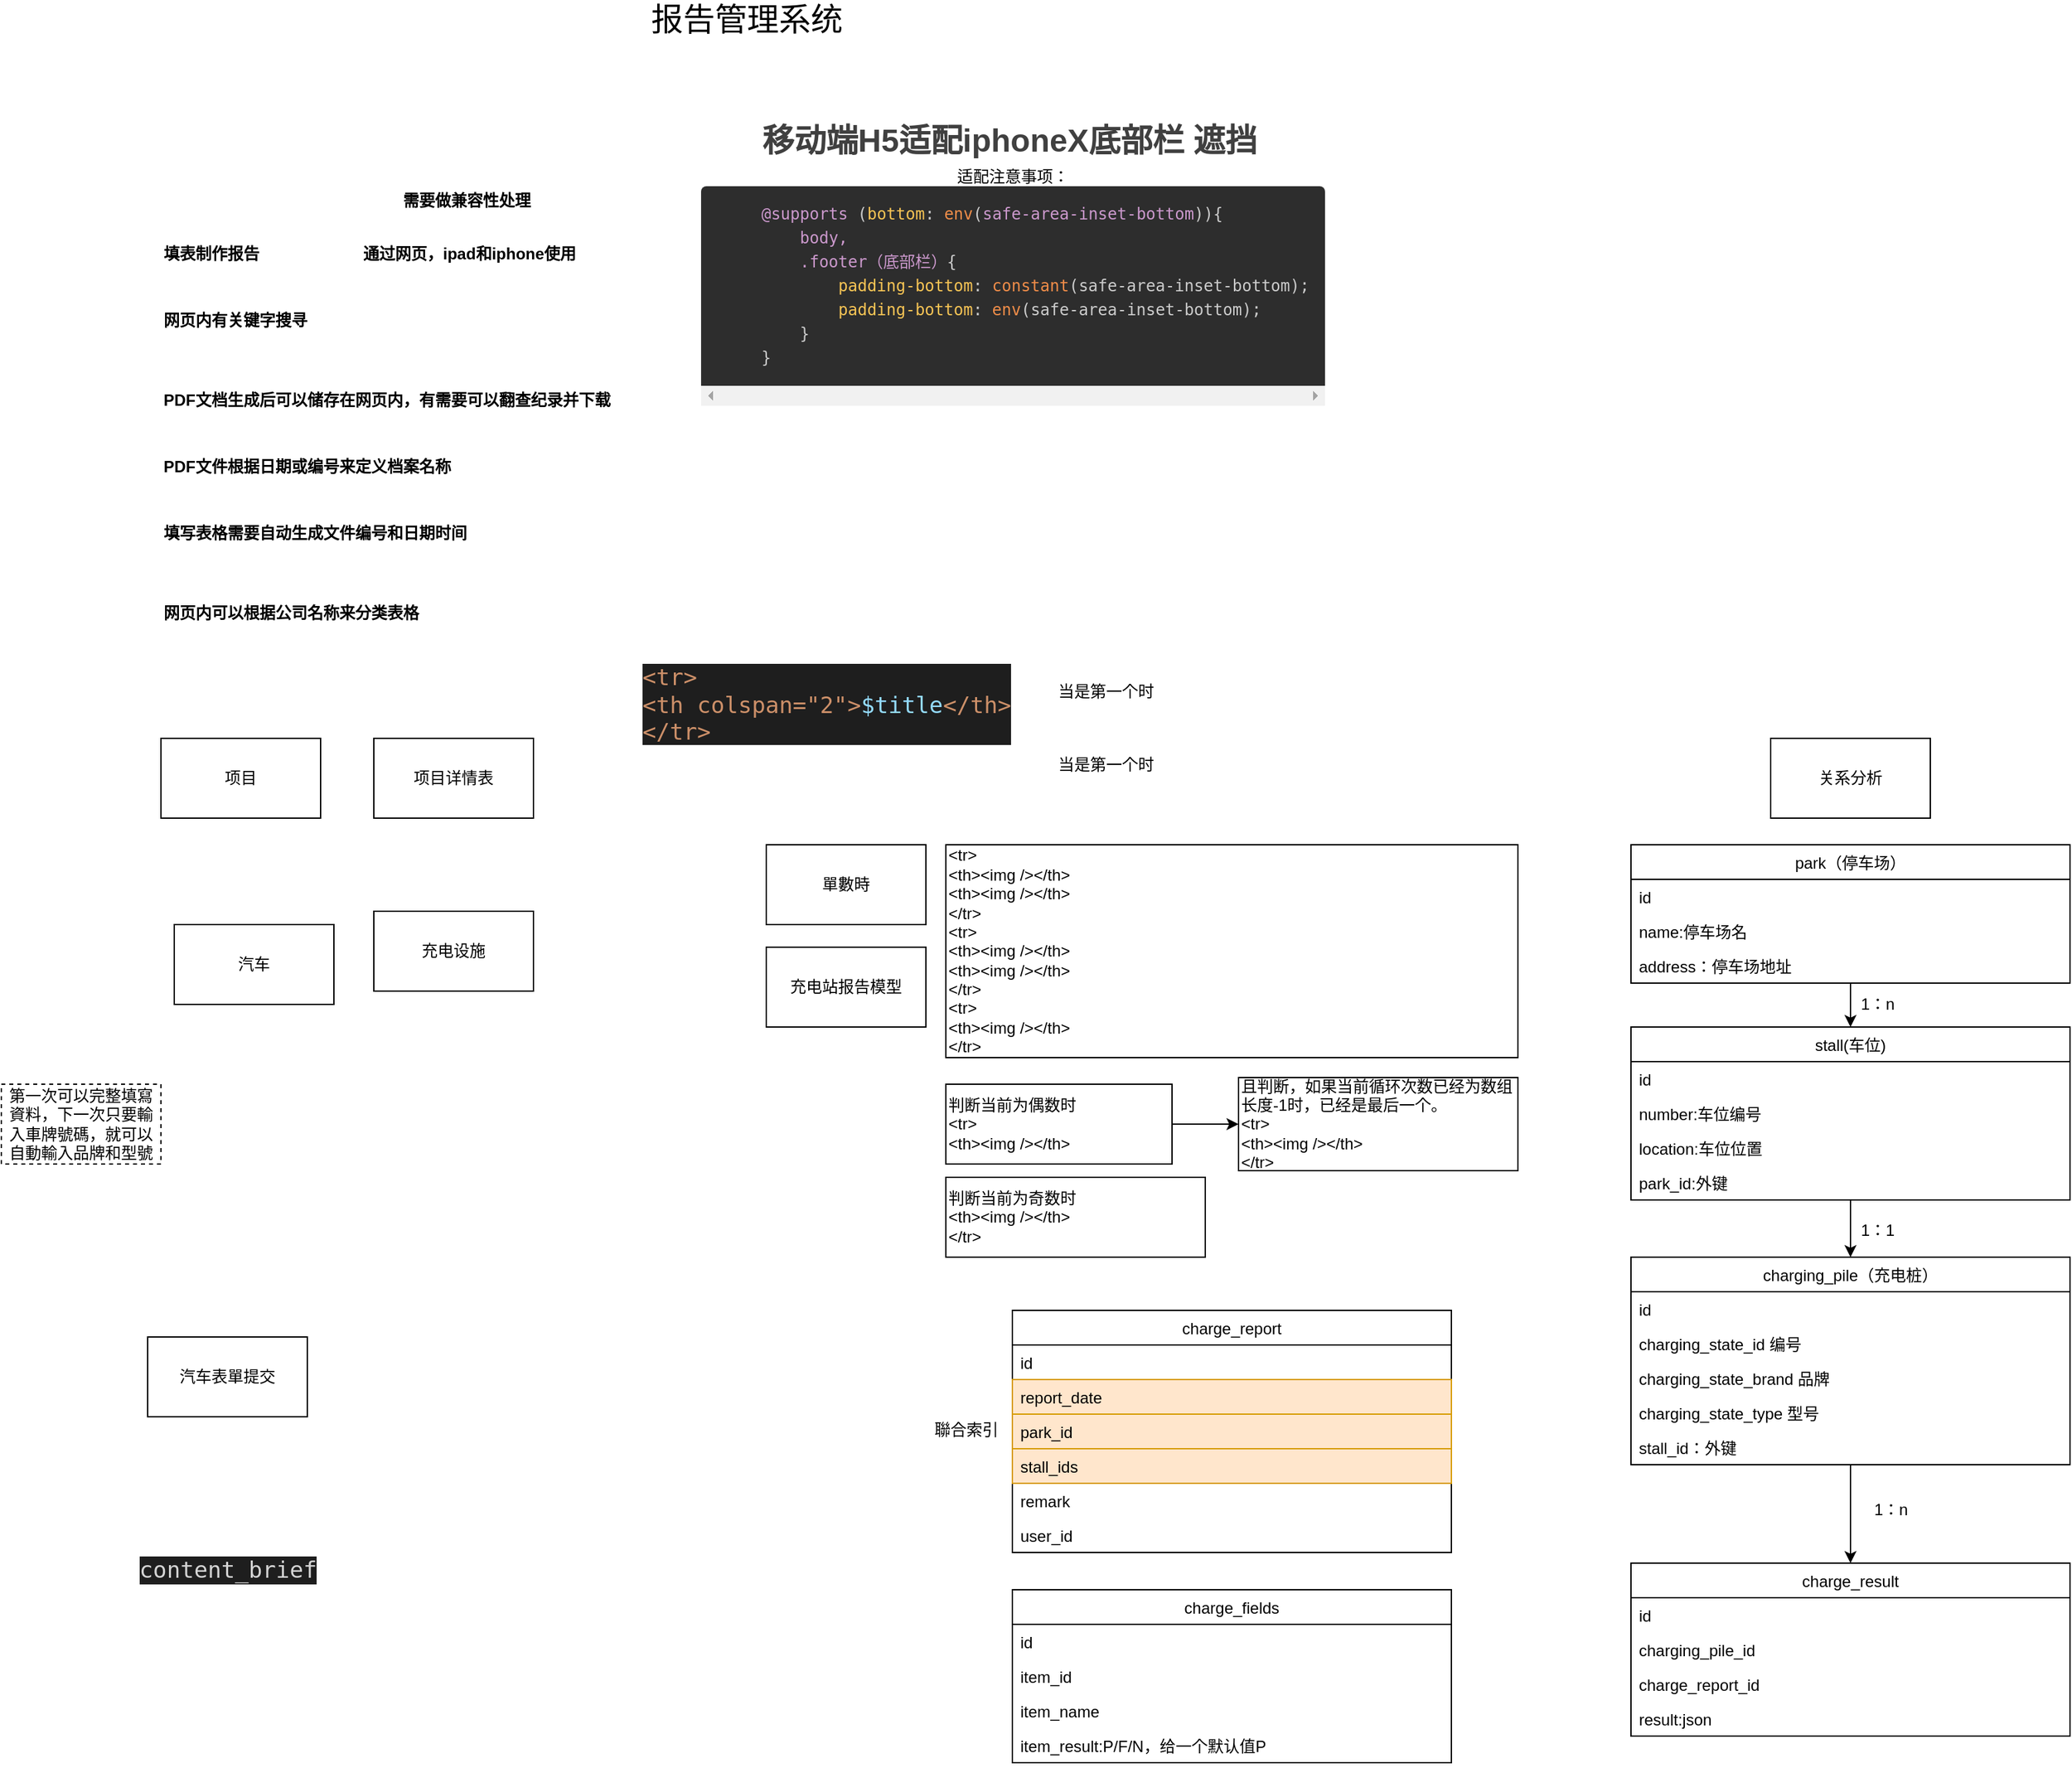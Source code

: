 <mxfile version="14.6.13" type="device"><diagram id="8uepMXHdbF_eAyRUhy_O" name="第 1 页"><mxGraphModel dx="820" dy="741" grid="1" gridSize="10" guides="1" tooltips="1" connect="1" arrows="1" fold="1" page="1" pageScale="1" pageWidth="2336" pageHeight="1654" math="0" shadow="0"><root><mxCell id="0"/><mxCell id="1" parent="0"/><mxCell id="_1u1WXD5XtbLILdsd9tW-1" value="&lt;p class=&quot;p1&quot;&gt;&lt;b&gt;填表制作报告&lt;/b&gt;&lt;/p&gt;" style="text;whiteSpace=wrap;html=1;" parent="1" vertex="1"><mxGeometry x="210" y="220" width="100" height="50" as="geometry"/></mxCell><mxCell id="_1u1WXD5XtbLILdsd9tW-2" value="&lt;p class=&quot;p1&quot;&gt;&lt;span class=&quot;s1&quot;&gt;&lt;b&gt;通过网页，&lt;/b&gt;&lt;/span&gt;&lt;b&gt;ipad&lt;/b&gt;&lt;span class=&quot;s1&quot;&gt;&lt;b&gt;和&lt;/b&gt;&lt;/span&gt;&lt;b&gt;iphone&lt;/b&gt;&lt;span class=&quot;s1&quot;&gt;&lt;b&gt;使用&lt;/b&gt;&lt;/span&gt;&lt;/p&gt;" style="text;whiteSpace=wrap;html=1;" parent="1" vertex="1"><mxGeometry x="360" y="220" width="190" height="50" as="geometry"/></mxCell><mxCell id="_1u1WXD5XtbLILdsd9tW-3" value="适配注意事项：&lt;br&gt;&lt;pre class=&quot;line-numbers  language-css&quot; style=&quot;box-sizing: border-box ; font-family: &amp;#34;consolas&amp;#34; , &amp;#34;monaco&amp;#34; , &amp;#34;andale mono&amp;#34; , &amp;#34;ubuntu mono&amp;#34; , monospace ; margin-top: 0px ; margin-bottom: 20px ; overflow: scroll auto ; overflow-wrap: normal ; word-break: break-all ; border-radius: 4px ; z-index: 0 ; padding: 1em 1em 1em 3.8em ; line-height: 1.5 ; color: rgb(204 , 204 , 204) ; background: rgb(45 , 45 , 45) ; text-align: left ; position: relative&quot;&gt;&lt;code class=&quot;  language-css&quot; style=&quot;box-sizing: border-box ; font-size: 1em ; font-family: &amp;#34;consolas&amp;#34; , &amp;#34;monaco&amp;#34; , &amp;#34;andale mono&amp;#34; , &amp;#34;ubuntu mono&amp;#34; , monospace ; padding: 0px ; border: none ; color: inherit ; background: none transparent ; word-spacing: normal ; word-break: normal ; overflow-wrap: normal ; line-height: 1.5 ; position: relative&quot;&gt;&lt;span class=&quot;token atrule&quot; style=&quot;box-sizing: border-box ; color: rgb(204 , 153 , 205)&quot;&gt;&lt;span class=&quot;token rule&quot; style=&quot;box-sizing: border-box&quot;&gt;@supports&lt;/span&gt; &lt;span class=&quot;token punctuation&quot; style=&quot;box-sizing: border-box ; color: rgb(204 , 204 , 204)&quot;&gt;(&lt;/span&gt;&lt;span class=&quot;token property&quot; style=&quot;box-sizing: border-box ; color: rgb(248 , 197 , 85)&quot;&gt;bottom&lt;/span&gt;&lt;span class=&quot;token punctuation&quot; style=&quot;box-sizing: border-box ; color: rgb(204 , 204 , 204)&quot;&gt;:&lt;/span&gt; &lt;span class=&quot;token function&quot; style=&quot;box-sizing: border-box ; color: rgb(240 , 141 , 73)&quot;&gt;env&lt;/span&gt;&lt;span class=&quot;token punctuation&quot; style=&quot;box-sizing: border-box ; color: rgb(204 , 204 , 204)&quot;&gt;(&lt;/span&gt;safe-area-inset-bottom&lt;span class=&quot;token punctuation&quot; style=&quot;box-sizing: border-box ; color: rgb(204 , 204 , 204)&quot;&gt;)&lt;/span&gt;&lt;span class=&quot;token punctuation&quot; style=&quot;box-sizing: border-box ; color: rgb(204 , 204 , 204)&quot;&gt;)&lt;/span&gt;&lt;/span&gt;&lt;span class=&quot;token punctuation&quot; style=&quot;box-sizing: border-box&quot;&gt;{&lt;/span&gt;&lt;br/&gt;    &lt;span class=&quot;token selector&quot; style=&quot;box-sizing: border-box ; color: rgb(204 , 153 , 205)&quot;&gt;body,&lt;br/&gt;    .footer（底部栏）&lt;/span&gt;&lt;span class=&quot;token punctuation&quot; style=&quot;box-sizing: border-box&quot;&gt;{&lt;/span&gt;&lt;br/&gt;        &lt;span class=&quot;token property&quot; style=&quot;box-sizing: border-box ; color: rgb(248 , 197 , 85)&quot;&gt;padding-bottom&lt;/span&gt;&lt;span class=&quot;token punctuation&quot; style=&quot;box-sizing: border-box&quot;&gt;:&lt;/span&gt; &lt;span class=&quot;token function&quot; style=&quot;box-sizing: border-box ; color: rgb(240 , 141 , 73)&quot;&gt;constant&lt;/span&gt;&lt;span class=&quot;token punctuation&quot; style=&quot;box-sizing: border-box&quot;&gt;(&lt;/span&gt;safe-area-inset-bottom&lt;span class=&quot;token punctuation&quot; style=&quot;box-sizing: border-box&quot;&gt;)&lt;/span&gt;&lt;span class=&quot;token punctuation&quot; style=&quot;box-sizing: border-box&quot;&gt;;&lt;/span&gt;&lt;br/&gt;        &lt;span class=&quot;token property&quot; style=&quot;box-sizing: border-box ; color: rgb(248 , 197 , 85)&quot;&gt;padding-bottom&lt;/span&gt;&lt;span class=&quot;token punctuation&quot; style=&quot;box-sizing: border-box&quot;&gt;:&lt;/span&gt; &lt;span class=&quot;token function&quot; style=&quot;box-sizing: border-box ; color: rgb(240 , 141 , 73)&quot;&gt;env&lt;/span&gt;&lt;span class=&quot;token punctuation&quot; style=&quot;box-sizing: border-box&quot;&gt;(&lt;/span&gt;safe-area-inset-bottom&lt;span class=&quot;token punctuation&quot; style=&quot;box-sizing: border-box&quot;&gt;)&lt;/span&gt;&lt;span class=&quot;token punctuation&quot; style=&quot;box-sizing: border-box&quot;&gt;;&lt;/span&gt;&lt;br/&gt;    &lt;span class=&quot;token punctuation&quot; style=&quot;box-sizing: border-box&quot;&gt;}&lt;/span&gt;&lt;br/&gt;&lt;span class=&quot;token punctuation&quot; style=&quot;box-sizing: border-box&quot;&gt;}&lt;/span&gt;&lt;/code&gt;&lt;/pre&gt;" style="text;html=1;align=center;verticalAlign=middle;resizable=0;points=[];autosize=1;strokeColor=none;" parent="1" vertex="1"><mxGeometry x="610" y="180" width="480" height="200" as="geometry"/></mxCell><mxCell id="_1u1WXD5XtbLILdsd9tW-4" value="&lt;meta charset=&quot;utf-8&quot;&gt;&lt;h2 style=&quot;box-sizing: border-box; margin-top: 0px; margin-bottom: 16px; color: rgb(64, 64, 64); font-weight: 600; font-size: 24px; font-style: normal; letter-spacing: normal; text-indent: 0px; text-transform: none; word-spacing: 0px; background-color: rgb(255, 255, 255);&quot;&gt;移动端H5适配iphoneX底部栏 遮挡&lt;/h2&gt;" style="text;whiteSpace=wrap;html=1;" parent="1" vertex="1"><mxGeometry x="660" y="140" width="400" height="50" as="geometry"/></mxCell><mxCell id="_1u1WXD5XtbLILdsd9tW-5" value="&lt;p class=&quot;p1&quot;&gt;&lt;b&gt;需要做兼容性处理&lt;/b&gt;&lt;/p&gt;" style="text;whiteSpace=wrap;html=1;" parent="1" vertex="1"><mxGeometry x="390" y="180" width="110" height="50" as="geometry"/></mxCell><mxCell id="_1u1WXD5XtbLILdsd9tW-6" value="&lt;font style=&quot;font-size: 24px&quot;&gt;报告管理系统&lt;/font&gt;" style="text;html=1;align=center;verticalAlign=middle;resizable=0;points=[];autosize=1;strokeColor=none;strokeWidth=12;" parent="1" vertex="1"><mxGeometry x="570" y="60" width="160" height="20" as="geometry"/></mxCell><mxCell id="_1u1WXD5XtbLILdsd9tW-7" value="&lt;p class=&quot;p1&quot;&gt;&lt;b&gt;网页内有关键字搜寻&lt;/b&gt;&lt;/p&gt;" style="text;whiteSpace=wrap;html=1;" parent="1" vertex="1"><mxGeometry x="210" y="270" width="130" height="50" as="geometry"/></mxCell><mxCell id="_1u1WXD5XtbLILdsd9tW-8" value="&lt;p class=&quot;p1&quot;&gt;&lt;span class=&quot;s1&quot;&gt;&lt;b&gt;PDF&lt;/b&gt;&lt;/span&gt;&lt;b&gt;文档生成后可以储存在网页内，有需要可以翻查纪录并下载&lt;/b&gt;&lt;/p&gt;" style="text;whiteSpace=wrap;html=1;" parent="1" vertex="1"><mxGeometry x="210" y="330" width="360" height="50" as="geometry"/></mxCell><mxCell id="_1u1WXD5XtbLILdsd9tW-9" value="&lt;p class=&quot;p1&quot;&gt;&lt;span class=&quot;s1&quot;&gt;&lt;b&gt;PDF&lt;/b&gt;&lt;/span&gt;&lt;b&gt;文件根据日期或编号来定义档案名称&lt;/b&gt;&lt;/p&gt;" style="text;whiteSpace=wrap;html=1;" parent="1" vertex="1"><mxGeometry x="210" y="380" width="240" height="50" as="geometry"/></mxCell><mxCell id="_1u1WXD5XtbLILdsd9tW-10" value="&lt;p class=&quot;p1&quot;&gt;&lt;b&gt;填写表格需要自动生成文件编号和日期时间&lt;/b&gt;&lt;/p&gt;" style="text;whiteSpace=wrap;html=1;" parent="1" vertex="1"><mxGeometry x="210" y="430" width="250" height="50" as="geometry"/></mxCell><mxCell id="_1u1WXD5XtbLILdsd9tW-11" value="&lt;p class=&quot;p1&quot;&gt;&lt;b&gt;网页内可以根据公司名称来分类表格&lt;/b&gt;&lt;/p&gt;" style="text;whiteSpace=wrap;html=1;" parent="1" vertex="1"><mxGeometry x="210" y="490" width="220" height="50" as="geometry"/></mxCell><mxCell id="_1u1WXD5XtbLILdsd9tW-13" value="项目" style="rounded=0;whiteSpace=wrap;html=1;strokeWidth=1;" parent="1" vertex="1"><mxGeometry x="210" y="610" width="120" height="60" as="geometry"/></mxCell><mxCell id="_1u1WXD5XtbLILdsd9tW-14" value="项目详情表" style="rounded=0;whiteSpace=wrap;html=1;strokeWidth=1;" parent="1" vertex="1"><mxGeometry x="370" y="610" width="120" height="60" as="geometry"/></mxCell><mxCell id="_1u1WXD5XtbLILdsd9tW-15" value="汽车表單提交" style="rounded=0;whiteSpace=wrap;html=1;strokeWidth=1;" parent="1" vertex="1"><mxGeometry x="200" y="1060" width="120" height="60" as="geometry"/></mxCell><mxCell id="_1u1WXD5XtbLILdsd9tW-16" value="充电设施" style="rounded=0;whiteSpace=wrap;html=1;strokeWidth=1;" parent="1" vertex="1"><mxGeometry x="370" y="740" width="120" height="60" as="geometry"/></mxCell><mxCell id="_1u1WXD5XtbLILdsd9tW-17" value="第一次可以完整填寫資料，下一次只要輸入車牌號碼，就可以自動輸入品牌和型號" style="rounded=0;whiteSpace=wrap;html=1;strokeWidth=1;dashed=1;" parent="1" vertex="1"><mxGeometry x="90" y="870" width="120" height="60" as="geometry"/></mxCell><mxCell id="zJC-wIAu6Xw4mfKbe0pm-1" value="汽车" style="rounded=0;whiteSpace=wrap;html=1;strokeWidth=1;" parent="1" vertex="1"><mxGeometry x="220" y="750" width="120" height="60" as="geometry"/></mxCell><mxCell id="zJC-wIAu6Xw4mfKbe0pm-3" value="&lt;pre style=&quot;background-color: #1e1e1e ; color: #d4d4d4 ; font-family: &amp;#34;fira code&amp;#34; , monospace ; font-size: 12.8pt&quot;&gt;content_brief&lt;/pre&gt;" style="text;html=1;align=center;verticalAlign=middle;resizable=0;points=[];autosize=1;strokeColor=none;" parent="1" vertex="1"><mxGeometry x="185" y="1210" width="150" height="50" as="geometry"/></mxCell><mxCell id="Fc8R73Zcra1YEdNkTQW4-1" value="充电站报告模型" style="rounded=0;whiteSpace=wrap;html=1;strokeWidth=1;" parent="1" vertex="1"><mxGeometry x="665" y="767" width="120" height="60" as="geometry"/></mxCell><mxCell id="Fc8R73Zcra1YEdNkTQW4-17" value="&lt;pre style=&quot;background-color: #1e1e1e ; color: #d4d4d4 ; font-family: &amp;quot;fira code&amp;quot; , monospace ; font-size: 12.8pt&quot;&gt;&lt;span style=&quot;color: #cd9069&quot;&gt;&amp;lt;tr&amp;gt;&lt;br&gt;&lt;/span&gt;&lt;span style=&quot;color: #cd9069&quot;&gt;&amp;lt;th colspan=&quot;2&quot;&amp;gt;&lt;/span&gt;&lt;span style=&quot;color: #94dbfd&quot;&gt;$title&lt;/span&gt;&lt;span style=&quot;color: #cd9069&quot;&gt;&amp;lt;/th&amp;gt;&lt;br&gt;&lt;/span&gt;&lt;span style=&quot;color: #cd9069&quot;&gt;&amp;lt;/tr&amp;gt;&lt;/span&gt;&lt;/pre&gt;" style="text;whiteSpace=wrap;html=1;" parent="1" vertex="1"><mxGeometry x="570" y="530" width="310" height="90" as="geometry"/></mxCell><mxCell id="Fc8R73Zcra1YEdNkTQW4-20" value="單數時" style="whiteSpace=wrap;html=1;" parent="1" vertex="1"><mxGeometry x="665" y="690" width="120" height="60" as="geometry"/></mxCell><mxCell id="Fc8R73Zcra1YEdNkTQW4-23" value="当是第一个时" style="text;html=1;align=center;verticalAlign=middle;resizable=0;points=[];autosize=1;strokeColor=none;" parent="1" vertex="1"><mxGeometry x="875" y="565" width="90" height="20" as="geometry"/></mxCell><mxCell id="Fc8R73Zcra1YEdNkTQW4-25" value="当是第一个时" style="text;html=1;align=center;verticalAlign=middle;resizable=0;points=[];autosize=1;strokeColor=none;" parent="1" vertex="1"><mxGeometry x="875" y="620" width="90" height="20" as="geometry"/></mxCell><mxCell id="Fc8R73Zcra1YEdNkTQW4-27" value="&amp;lt;tr&amp;gt;&lt;br&gt;&amp;lt;th&amp;gt;&amp;lt;img /&amp;gt;&amp;lt;/th&amp;gt;&lt;br&gt;&amp;lt;th&amp;gt;&amp;lt;img /&amp;gt;&amp;lt;/th&amp;gt;&lt;br&gt;&amp;lt;/tr&amp;gt;&lt;br&gt;&amp;lt;tr&amp;gt;&lt;br&gt;&amp;lt;th&amp;gt;&amp;lt;img /&amp;gt;&amp;lt;/th&amp;gt;&lt;br&gt;&amp;lt;th&amp;gt;&amp;lt;img /&amp;gt;&amp;lt;/th&amp;gt;&lt;br&gt;&amp;lt;/tr&amp;gt;&lt;br&gt;&lt;span style=&quot;text-align: center&quot;&gt;&amp;lt;tr&amp;gt;&lt;/span&gt;&lt;br style=&quot;text-align: center&quot;&gt;&lt;span style=&quot;text-align: center&quot;&gt;&amp;lt;th&amp;gt;&amp;lt;img /&amp;gt;&amp;lt;/th&amp;gt;&lt;/span&gt;&lt;br style=&quot;text-align: center&quot;&gt;&lt;span style=&quot;text-align: center&quot;&gt;&amp;lt;/tr&amp;gt;&lt;/span&gt;" style="whiteSpace=wrap;html=1;align=left;" parent="1" vertex="1"><mxGeometry x="800" y="690" width="430" height="160" as="geometry"/></mxCell><mxCell id="Fc8R73Zcra1YEdNkTQW4-31" style="edgeStyle=orthogonalEdgeStyle;rounded=0;orthogonalLoop=1;jettySize=auto;html=1;entryX=0;entryY=0.5;entryDx=0;entryDy=0;" parent="1" source="Fc8R73Zcra1YEdNkTQW4-28" target="Fc8R73Zcra1YEdNkTQW4-30" edge="1"><mxGeometry relative="1" as="geometry"/></mxCell><mxCell id="Fc8R73Zcra1YEdNkTQW4-28" value="判断当前为偶数时&lt;br&gt;&amp;lt;tr&amp;gt;&lt;br&gt;&amp;lt;th&amp;gt;&amp;lt;img /&amp;gt;&amp;lt;/th&amp;gt;" style="whiteSpace=wrap;html=1;align=left;" parent="1" vertex="1"><mxGeometry x="800" y="870" width="170" height="60" as="geometry"/></mxCell><mxCell id="Fc8R73Zcra1YEdNkTQW4-29" value="判断当前为奇数时&lt;br&gt;&amp;lt;th&amp;gt;&amp;lt;img /&amp;gt;&amp;lt;/th&amp;gt;&lt;br&gt;&amp;lt;/tr&amp;gt;" style="whiteSpace=wrap;html=1;align=left;" parent="1" vertex="1"><mxGeometry x="800" y="940" width="195" height="60" as="geometry"/></mxCell><mxCell id="Fc8R73Zcra1YEdNkTQW4-30" value="且判断，如果当前循环次数已经为数组长度-1时，已经是最后一个。&lt;br&gt;&amp;lt;tr&amp;gt;&lt;br&gt;&amp;lt;th&amp;gt;&amp;lt;img /&amp;gt;&amp;lt;/th&amp;gt;&lt;br&gt;&amp;lt;/tr&amp;gt;" style="whiteSpace=wrap;html=1;align=left;" parent="1" vertex="1"><mxGeometry x="1020" y="865" width="210" height="70" as="geometry"/></mxCell><mxCell id="jqIJT5Etql4PEXjdzCkt-5" style="edgeStyle=orthogonalEdgeStyle;rounded=0;orthogonalLoop=1;jettySize=auto;html=1;" parent="1" source="yE_jRwctDtbLp63ncn9v-1" target="jqIJT5Etql4PEXjdzCkt-1" edge="1"><mxGeometry relative="1" as="geometry"/></mxCell><mxCell id="yE_jRwctDtbLp63ncn9v-1" value="charging_pile（充电桩）" style="swimlane;fontStyle=0;childLayout=stackLayout;horizontal=1;startSize=26;horizontalStack=0;resizeParent=1;resizeParentMax=0;resizeLast=0;collapsible=1;marginBottom=0;" parent="1" vertex="1"><mxGeometry x="1315" y="1000" width="330" height="156" as="geometry"/></mxCell><mxCell id="yE_jRwctDtbLp63ncn9v-2" value="id" style="text;strokeColor=none;fillColor=none;align=left;verticalAlign=top;spacingLeft=4;spacingRight=4;overflow=hidden;rotatable=0;points=[[0,0.5],[1,0.5]];portConstraint=eastwest;" parent="yE_jRwctDtbLp63ncn9v-1" vertex="1"><mxGeometry y="26" width="330" height="26" as="geometry"/></mxCell><mxCell id="yE_jRwctDtbLp63ncn9v-5" value="charging_state_id 编号" style="text;strokeColor=none;fillColor=none;align=left;verticalAlign=top;spacingLeft=4;spacingRight=4;overflow=hidden;rotatable=0;points=[[0,0.5],[1,0.5]];portConstraint=eastwest;" parent="yE_jRwctDtbLp63ncn9v-1" vertex="1"><mxGeometry y="52" width="330" height="26" as="geometry"/></mxCell><mxCell id="yE_jRwctDtbLp63ncn9v-6" value="charging_state_brand 品牌" style="text;strokeColor=none;fillColor=none;align=left;verticalAlign=top;spacingLeft=4;spacingRight=4;overflow=hidden;rotatable=0;points=[[0,0.5],[1,0.5]];portConstraint=eastwest;" parent="yE_jRwctDtbLp63ncn9v-1" vertex="1"><mxGeometry y="78" width="330" height="26" as="geometry"/></mxCell><mxCell id="yE_jRwctDtbLp63ncn9v-7" value="charging_state_type 型号" style="text;strokeColor=none;fillColor=none;align=left;verticalAlign=top;spacingLeft=4;spacingRight=4;overflow=hidden;rotatable=0;points=[[0,0.5],[1,0.5]];portConstraint=eastwest;" parent="yE_jRwctDtbLp63ncn9v-1" vertex="1"><mxGeometry y="104" width="330" height="26" as="geometry"/></mxCell><mxCell id="yE_jRwctDtbLp63ncn9v-9" value="stall_id：外键" style="text;strokeColor=none;fillColor=none;align=left;verticalAlign=top;spacingLeft=4;spacingRight=4;overflow=hidden;rotatable=0;points=[[0,0.5],[1,0.5]];portConstraint=eastwest;" parent="yE_jRwctDtbLp63ncn9v-1" vertex="1"><mxGeometry y="130" width="330" height="26" as="geometry"/></mxCell><mxCell id="yE_jRwctDtbLp63ncn9v-10" value="charge_report" style="swimlane;fontStyle=0;childLayout=stackLayout;horizontal=1;startSize=26;horizontalStack=0;resizeParent=1;resizeParentMax=0;resizeLast=0;collapsible=1;marginBottom=0;" parent="1" vertex="1"><mxGeometry x="850" y="1040" width="330" height="182" as="geometry"/></mxCell><mxCell id="yE_jRwctDtbLp63ncn9v-11" value="id" style="text;strokeColor=none;fillColor=none;align=left;verticalAlign=top;spacingLeft=4;spacingRight=4;overflow=hidden;rotatable=0;points=[[0,0.5],[1,0.5]];portConstraint=eastwest;" parent="yE_jRwctDtbLp63ncn9v-10" vertex="1"><mxGeometry y="26" width="330" height="26" as="geometry"/></mxCell><mxCell id="jqIJT5Etql4PEXjdzCkt-7" value="report_date" style="text;strokeColor=#d79b00;fillColor=#ffe6cc;align=left;verticalAlign=top;spacingLeft=4;spacingRight=4;overflow=hidden;rotatable=0;points=[[0,0.5],[1,0.5]];portConstraint=eastwest;" parent="yE_jRwctDtbLp63ncn9v-10" vertex="1"><mxGeometry y="52" width="330" height="26" as="geometry"/></mxCell><mxCell id="yE_jRwctDtbLp63ncn9v-57" value="park_id" style="text;strokeColor=#d79b00;fillColor=#ffe6cc;align=left;verticalAlign=top;spacingLeft=4;spacingRight=4;overflow=hidden;rotatable=0;points=[[0,0.5],[1,0.5]];portConstraint=eastwest;" parent="yE_jRwctDtbLp63ncn9v-10" vertex="1"><mxGeometry y="78" width="330" height="26" as="geometry"/></mxCell><mxCell id="jqIJT5Etql4PEXjdzCkt-10" value="stall_ids" style="text;strokeColor=#d79b00;fillColor=#ffe6cc;align=left;verticalAlign=top;spacingLeft=4;spacingRight=4;overflow=hidden;rotatable=0;points=[[0,0.5],[1,0.5]];portConstraint=eastwest;" parent="yE_jRwctDtbLp63ncn9v-10" vertex="1"><mxGeometry y="104" width="330" height="26" as="geometry"/></mxCell><mxCell id="yE_jRwctDtbLp63ncn9v-30" value="remark" style="text;strokeColor=none;fillColor=none;align=left;verticalAlign=top;spacingLeft=4;spacingRight=4;overflow=hidden;rotatable=0;points=[[0,0.5],[1,0.5]];portConstraint=eastwest;" parent="yE_jRwctDtbLp63ncn9v-10" vertex="1"><mxGeometry y="130" width="330" height="26" as="geometry"/></mxCell><mxCell id="jqIJT5Etql4PEXjdzCkt-9" value="user_id" style="text;strokeColor=none;fillColor=none;align=left;verticalAlign=top;spacingLeft=4;spacingRight=4;overflow=hidden;rotatable=0;points=[[0,0.5],[1,0.5]];portConstraint=eastwest;" parent="yE_jRwctDtbLp63ncn9v-10" vertex="1"><mxGeometry y="156" width="330" height="26" as="geometry"/></mxCell><mxCell id="yE_jRwctDtbLp63ncn9v-18" value="charge_fields" style="swimlane;fontStyle=0;childLayout=stackLayout;horizontal=1;startSize=26;horizontalStack=0;resizeParent=1;resizeParentMax=0;resizeLast=0;collapsible=1;marginBottom=0;" parent="1" vertex="1"><mxGeometry x="850" y="1250" width="330" height="130" as="geometry"/></mxCell><mxCell id="yE_jRwctDtbLp63ncn9v-26" value="id" style="text;strokeColor=none;fillColor=none;align=left;verticalAlign=top;spacingLeft=4;spacingRight=4;overflow=hidden;rotatable=0;points=[[0,0.5],[1,0.5]];portConstraint=eastwest;" parent="yE_jRwctDtbLp63ncn9v-18" vertex="1"><mxGeometry y="26" width="330" height="26" as="geometry"/></mxCell><mxCell id="yE_jRwctDtbLp63ncn9v-27" value="item_id" style="text;strokeColor=none;fillColor=none;align=left;verticalAlign=top;spacingLeft=4;spacingRight=4;overflow=hidden;rotatable=0;points=[[0,0.5],[1,0.5]];portConstraint=eastwest;" parent="yE_jRwctDtbLp63ncn9v-18" vertex="1"><mxGeometry y="52" width="330" height="26" as="geometry"/></mxCell><mxCell id="yE_jRwctDtbLp63ncn9v-28" value="item_name" style="text;strokeColor=none;fillColor=none;align=left;verticalAlign=top;spacingLeft=4;spacingRight=4;overflow=hidden;rotatable=0;points=[[0,0.5],[1,0.5]];portConstraint=eastwest;" parent="yE_jRwctDtbLp63ncn9v-18" vertex="1"><mxGeometry y="78" width="330" height="26" as="geometry"/></mxCell><mxCell id="yE_jRwctDtbLp63ncn9v-29" value="item_result:P/F/N，给一个默认值P" style="text;strokeColor=none;fillColor=none;align=left;verticalAlign=top;spacingLeft=4;spacingRight=4;overflow=hidden;rotatable=0;points=[[0,0.5],[1,0.5]];portConstraint=eastwest;" parent="yE_jRwctDtbLp63ncn9v-18" vertex="1"><mxGeometry y="104" width="330" height="26" as="geometry"/></mxCell><mxCell id="yE_jRwctDtbLp63ncn9v-48" style="edgeStyle=orthogonalEdgeStyle;rounded=0;orthogonalLoop=1;jettySize=auto;html=1;entryX=0.5;entryY=0;entryDx=0;entryDy=0;" parent="1" source="yE_jRwctDtbLp63ncn9v-37" target="yE_jRwctDtbLp63ncn9v-44" edge="1"><mxGeometry relative="1" as="geometry"/></mxCell><mxCell id="yE_jRwctDtbLp63ncn9v-37" value="park（停车场）" style="swimlane;fontStyle=0;childLayout=stackLayout;horizontal=1;startSize=26;horizontalStack=0;resizeParent=1;resizeParentMax=0;resizeLast=0;collapsible=1;marginBottom=0;" parent="1" vertex="1"><mxGeometry x="1315" y="690" width="330" height="104" as="geometry"/></mxCell><mxCell id="yE_jRwctDtbLp63ncn9v-38" value="id" style="text;strokeColor=none;fillColor=none;align=left;verticalAlign=top;spacingLeft=4;spacingRight=4;overflow=hidden;rotatable=0;points=[[0,0.5],[1,0.5]];portConstraint=eastwest;" parent="yE_jRwctDtbLp63ncn9v-37" vertex="1"><mxGeometry y="26" width="330" height="26" as="geometry"/></mxCell><mxCell id="yE_jRwctDtbLp63ncn9v-39" value="name:停车场名" style="text;strokeColor=none;fillColor=none;align=left;verticalAlign=top;spacingLeft=4;spacingRight=4;overflow=hidden;rotatable=0;points=[[0,0.5],[1,0.5]];portConstraint=eastwest;" parent="yE_jRwctDtbLp63ncn9v-37" vertex="1"><mxGeometry y="52" width="330" height="26" as="geometry"/></mxCell><mxCell id="yE_jRwctDtbLp63ncn9v-40" value="address：停车场地址" style="text;strokeColor=none;fillColor=none;align=left;verticalAlign=top;spacingLeft=4;spacingRight=4;overflow=hidden;rotatable=0;points=[[0,0.5],[1,0.5]];portConstraint=eastwest;" parent="yE_jRwctDtbLp63ncn9v-37" vertex="1"><mxGeometry y="78" width="330" height="26" as="geometry"/></mxCell><mxCell id="yE_jRwctDtbLp63ncn9v-43" value="关系分析" style="whiteSpace=wrap;html=1;" parent="1" vertex="1"><mxGeometry x="1420" y="610" width="120" height="60" as="geometry"/></mxCell><mxCell id="yE_jRwctDtbLp63ncn9v-51" style="edgeStyle=orthogonalEdgeStyle;rounded=0;orthogonalLoop=1;jettySize=auto;html=1;" parent="1" source="yE_jRwctDtbLp63ncn9v-44" target="yE_jRwctDtbLp63ncn9v-1" edge="1"><mxGeometry relative="1" as="geometry"/></mxCell><mxCell id="yE_jRwctDtbLp63ncn9v-44" value="stall(车位)" style="swimlane;fontStyle=0;childLayout=stackLayout;horizontal=1;startSize=26;horizontalStack=0;resizeParent=1;resizeParentMax=0;resizeLast=0;collapsible=1;marginBottom=0;" parent="1" vertex="1"><mxGeometry x="1315" y="827" width="330" height="130" as="geometry"/></mxCell><mxCell id="yE_jRwctDtbLp63ncn9v-45" value="id" style="text;strokeColor=none;fillColor=none;align=left;verticalAlign=top;spacingLeft=4;spacingRight=4;overflow=hidden;rotatable=0;points=[[0,0.5],[1,0.5]];portConstraint=eastwest;" parent="yE_jRwctDtbLp63ncn9v-44" vertex="1"><mxGeometry y="26" width="330" height="26" as="geometry"/></mxCell><mxCell id="yE_jRwctDtbLp63ncn9v-46" value="number:车位编号" style="text;strokeColor=none;fillColor=none;align=left;verticalAlign=top;spacingLeft=4;spacingRight=4;overflow=hidden;rotatable=0;points=[[0,0.5],[1,0.5]];portConstraint=eastwest;" parent="yE_jRwctDtbLp63ncn9v-44" vertex="1"><mxGeometry y="52" width="330" height="26" as="geometry"/></mxCell><mxCell id="yE_jRwctDtbLp63ncn9v-53" value="location:车位位置" style="text;strokeColor=none;fillColor=none;align=left;verticalAlign=top;spacingLeft=4;spacingRight=4;overflow=hidden;rotatable=0;points=[[0,0.5],[1,0.5]];portConstraint=eastwest;" parent="yE_jRwctDtbLp63ncn9v-44" vertex="1"><mxGeometry y="78" width="330" height="26" as="geometry"/></mxCell><mxCell id="yE_jRwctDtbLp63ncn9v-49" value="park_id:外键" style="text;strokeColor=none;fillColor=none;align=left;verticalAlign=top;spacingLeft=4;spacingRight=4;overflow=hidden;rotatable=0;points=[[0,0.5],[1,0.5]];portConstraint=eastwest;" parent="yE_jRwctDtbLp63ncn9v-44" vertex="1"><mxGeometry y="104" width="330" height="26" as="geometry"/></mxCell><mxCell id="yE_jRwctDtbLp63ncn9v-50" value="1：n" style="text;html=1;align=center;verticalAlign=middle;resizable=0;points=[];autosize=1;strokeColor=none;" parent="1" vertex="1"><mxGeometry x="1480" y="800" width="40" height="20" as="geometry"/></mxCell><mxCell id="yE_jRwctDtbLp63ncn9v-52" value="1：1" style="text;html=1;align=center;verticalAlign=middle;resizable=0;points=[];autosize=1;strokeColor=none;" parent="1" vertex="1"><mxGeometry x="1480" y="970" width="40" height="20" as="geometry"/></mxCell><mxCell id="jqIJT5Etql4PEXjdzCkt-1" value="charge_result" style="swimlane;fontStyle=0;childLayout=stackLayout;horizontal=1;startSize=26;horizontalStack=0;resizeParent=1;resizeParentMax=0;resizeLast=0;collapsible=1;marginBottom=0;" parent="1" vertex="1"><mxGeometry x="1315" y="1230" width="330" height="130" as="geometry"/></mxCell><mxCell id="jqIJT5Etql4PEXjdzCkt-2" value="id" style="text;strokeColor=none;fillColor=none;align=left;verticalAlign=top;spacingLeft=4;spacingRight=4;overflow=hidden;rotatable=0;points=[[0,0.5],[1,0.5]];portConstraint=eastwest;" parent="jqIJT5Etql4PEXjdzCkt-1" vertex="1"><mxGeometry y="26" width="330" height="26" as="geometry"/></mxCell><mxCell id="jqIJT5Etql4PEXjdzCkt-3" value="charging_pile_id" style="text;strokeColor=none;fillColor=none;align=left;verticalAlign=top;spacingLeft=4;spacingRight=4;overflow=hidden;rotatable=0;points=[[0,0.5],[1,0.5]];portConstraint=eastwest;" parent="jqIJT5Etql4PEXjdzCkt-1" vertex="1"><mxGeometry y="52" width="330" height="26" as="geometry"/></mxCell><mxCell id="jqIJT5Etql4PEXjdzCkt-12" value="charge_report_id" style="text;strokeColor=none;fillColor=none;align=left;verticalAlign=top;spacingLeft=4;spacingRight=4;overflow=hidden;rotatable=0;points=[[0,0.5],[1,0.5]];portConstraint=eastwest;" parent="jqIJT5Etql4PEXjdzCkt-1" vertex="1"><mxGeometry y="78" width="330" height="26" as="geometry"/></mxCell><mxCell id="jqIJT5Etql4PEXjdzCkt-4" value="result:json" style="text;strokeColor=none;fillColor=none;align=left;verticalAlign=top;spacingLeft=4;spacingRight=4;overflow=hidden;rotatable=0;points=[[0,0.5],[1,0.5]];portConstraint=eastwest;" parent="jqIJT5Etql4PEXjdzCkt-1" vertex="1"><mxGeometry y="104" width="330" height="26" as="geometry"/></mxCell><mxCell id="jqIJT5Etql4PEXjdzCkt-6" value="1：n" style="text;html=1;align=center;verticalAlign=middle;resizable=0;points=[];autosize=1;strokeColor=none;" parent="1" vertex="1"><mxGeometry x="1490" y="1180" width="40" height="20" as="geometry"/></mxCell><mxCell id="jqIJT5Etql4PEXjdzCkt-11" value="聯合索引" style="text;html=1;align=center;verticalAlign=middle;resizable=0;points=[];autosize=1;strokeColor=none;" parent="1" vertex="1"><mxGeometry x="785" y="1120" width="60" height="20" as="geometry"/></mxCell></root></mxGraphModel></diagram></mxfile>